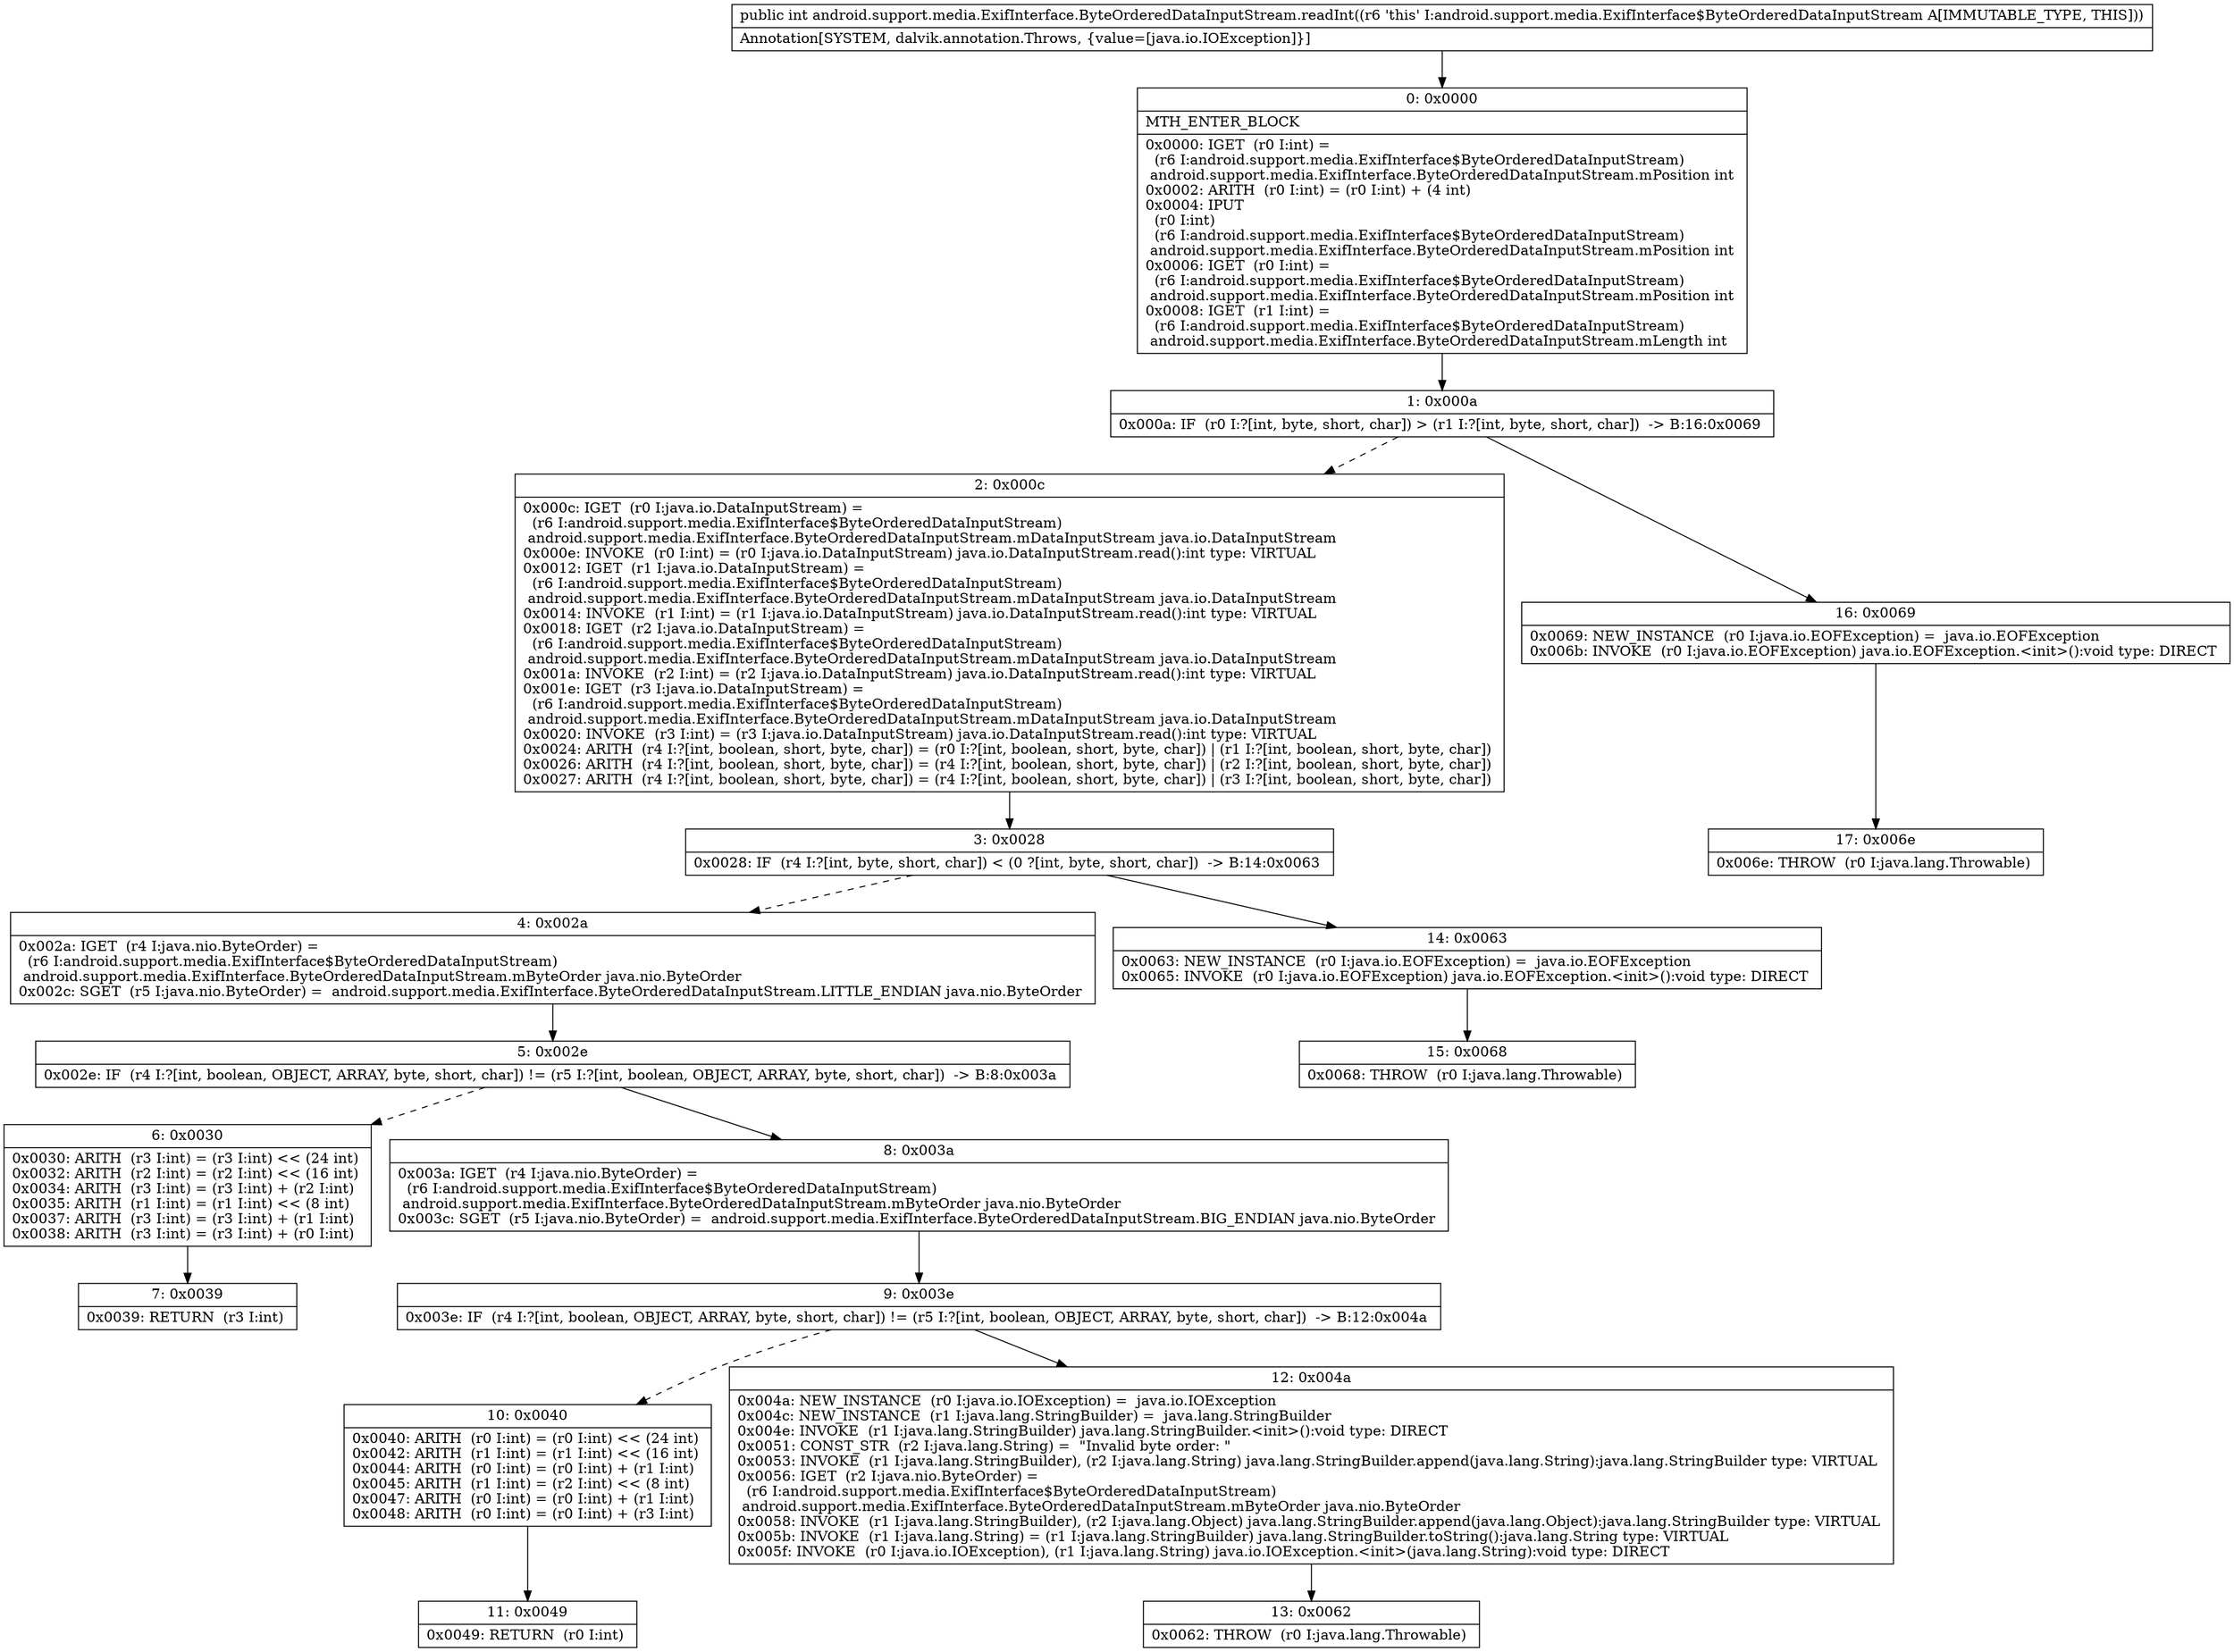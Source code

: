 digraph "CFG forandroid.support.media.ExifInterface.ByteOrderedDataInputStream.readInt()I" {
Node_0 [shape=record,label="{0\:\ 0x0000|MTH_ENTER_BLOCK\l|0x0000: IGET  (r0 I:int) = \l  (r6 I:android.support.media.ExifInterface$ByteOrderedDataInputStream)\l android.support.media.ExifInterface.ByteOrderedDataInputStream.mPosition int \l0x0002: ARITH  (r0 I:int) = (r0 I:int) + (4 int) \l0x0004: IPUT  \l  (r0 I:int)\l  (r6 I:android.support.media.ExifInterface$ByteOrderedDataInputStream)\l android.support.media.ExifInterface.ByteOrderedDataInputStream.mPosition int \l0x0006: IGET  (r0 I:int) = \l  (r6 I:android.support.media.ExifInterface$ByteOrderedDataInputStream)\l android.support.media.ExifInterface.ByteOrderedDataInputStream.mPosition int \l0x0008: IGET  (r1 I:int) = \l  (r6 I:android.support.media.ExifInterface$ByteOrderedDataInputStream)\l android.support.media.ExifInterface.ByteOrderedDataInputStream.mLength int \l}"];
Node_1 [shape=record,label="{1\:\ 0x000a|0x000a: IF  (r0 I:?[int, byte, short, char]) \> (r1 I:?[int, byte, short, char])  \-\> B:16:0x0069 \l}"];
Node_2 [shape=record,label="{2\:\ 0x000c|0x000c: IGET  (r0 I:java.io.DataInputStream) = \l  (r6 I:android.support.media.ExifInterface$ByteOrderedDataInputStream)\l android.support.media.ExifInterface.ByteOrderedDataInputStream.mDataInputStream java.io.DataInputStream \l0x000e: INVOKE  (r0 I:int) = (r0 I:java.io.DataInputStream) java.io.DataInputStream.read():int type: VIRTUAL \l0x0012: IGET  (r1 I:java.io.DataInputStream) = \l  (r6 I:android.support.media.ExifInterface$ByteOrderedDataInputStream)\l android.support.media.ExifInterface.ByteOrderedDataInputStream.mDataInputStream java.io.DataInputStream \l0x0014: INVOKE  (r1 I:int) = (r1 I:java.io.DataInputStream) java.io.DataInputStream.read():int type: VIRTUAL \l0x0018: IGET  (r2 I:java.io.DataInputStream) = \l  (r6 I:android.support.media.ExifInterface$ByteOrderedDataInputStream)\l android.support.media.ExifInterface.ByteOrderedDataInputStream.mDataInputStream java.io.DataInputStream \l0x001a: INVOKE  (r2 I:int) = (r2 I:java.io.DataInputStream) java.io.DataInputStream.read():int type: VIRTUAL \l0x001e: IGET  (r3 I:java.io.DataInputStream) = \l  (r6 I:android.support.media.ExifInterface$ByteOrderedDataInputStream)\l android.support.media.ExifInterface.ByteOrderedDataInputStream.mDataInputStream java.io.DataInputStream \l0x0020: INVOKE  (r3 I:int) = (r3 I:java.io.DataInputStream) java.io.DataInputStream.read():int type: VIRTUAL \l0x0024: ARITH  (r4 I:?[int, boolean, short, byte, char]) = (r0 I:?[int, boolean, short, byte, char]) \| (r1 I:?[int, boolean, short, byte, char]) \l0x0026: ARITH  (r4 I:?[int, boolean, short, byte, char]) = (r4 I:?[int, boolean, short, byte, char]) \| (r2 I:?[int, boolean, short, byte, char]) \l0x0027: ARITH  (r4 I:?[int, boolean, short, byte, char]) = (r4 I:?[int, boolean, short, byte, char]) \| (r3 I:?[int, boolean, short, byte, char]) \l}"];
Node_3 [shape=record,label="{3\:\ 0x0028|0x0028: IF  (r4 I:?[int, byte, short, char]) \< (0 ?[int, byte, short, char])  \-\> B:14:0x0063 \l}"];
Node_4 [shape=record,label="{4\:\ 0x002a|0x002a: IGET  (r4 I:java.nio.ByteOrder) = \l  (r6 I:android.support.media.ExifInterface$ByteOrderedDataInputStream)\l android.support.media.ExifInterface.ByteOrderedDataInputStream.mByteOrder java.nio.ByteOrder \l0x002c: SGET  (r5 I:java.nio.ByteOrder) =  android.support.media.ExifInterface.ByteOrderedDataInputStream.LITTLE_ENDIAN java.nio.ByteOrder \l}"];
Node_5 [shape=record,label="{5\:\ 0x002e|0x002e: IF  (r4 I:?[int, boolean, OBJECT, ARRAY, byte, short, char]) != (r5 I:?[int, boolean, OBJECT, ARRAY, byte, short, char])  \-\> B:8:0x003a \l}"];
Node_6 [shape=record,label="{6\:\ 0x0030|0x0030: ARITH  (r3 I:int) = (r3 I:int) \<\< (24 int) \l0x0032: ARITH  (r2 I:int) = (r2 I:int) \<\< (16 int) \l0x0034: ARITH  (r3 I:int) = (r3 I:int) + (r2 I:int) \l0x0035: ARITH  (r1 I:int) = (r1 I:int) \<\< (8 int) \l0x0037: ARITH  (r3 I:int) = (r3 I:int) + (r1 I:int) \l0x0038: ARITH  (r3 I:int) = (r3 I:int) + (r0 I:int) \l}"];
Node_7 [shape=record,label="{7\:\ 0x0039|0x0039: RETURN  (r3 I:int) \l}"];
Node_8 [shape=record,label="{8\:\ 0x003a|0x003a: IGET  (r4 I:java.nio.ByteOrder) = \l  (r6 I:android.support.media.ExifInterface$ByteOrderedDataInputStream)\l android.support.media.ExifInterface.ByteOrderedDataInputStream.mByteOrder java.nio.ByteOrder \l0x003c: SGET  (r5 I:java.nio.ByteOrder) =  android.support.media.ExifInterface.ByteOrderedDataInputStream.BIG_ENDIAN java.nio.ByteOrder \l}"];
Node_9 [shape=record,label="{9\:\ 0x003e|0x003e: IF  (r4 I:?[int, boolean, OBJECT, ARRAY, byte, short, char]) != (r5 I:?[int, boolean, OBJECT, ARRAY, byte, short, char])  \-\> B:12:0x004a \l}"];
Node_10 [shape=record,label="{10\:\ 0x0040|0x0040: ARITH  (r0 I:int) = (r0 I:int) \<\< (24 int) \l0x0042: ARITH  (r1 I:int) = (r1 I:int) \<\< (16 int) \l0x0044: ARITH  (r0 I:int) = (r0 I:int) + (r1 I:int) \l0x0045: ARITH  (r1 I:int) = (r2 I:int) \<\< (8 int) \l0x0047: ARITH  (r0 I:int) = (r0 I:int) + (r1 I:int) \l0x0048: ARITH  (r0 I:int) = (r0 I:int) + (r3 I:int) \l}"];
Node_11 [shape=record,label="{11\:\ 0x0049|0x0049: RETURN  (r0 I:int) \l}"];
Node_12 [shape=record,label="{12\:\ 0x004a|0x004a: NEW_INSTANCE  (r0 I:java.io.IOException) =  java.io.IOException \l0x004c: NEW_INSTANCE  (r1 I:java.lang.StringBuilder) =  java.lang.StringBuilder \l0x004e: INVOKE  (r1 I:java.lang.StringBuilder) java.lang.StringBuilder.\<init\>():void type: DIRECT \l0x0051: CONST_STR  (r2 I:java.lang.String) =  \"Invalid byte order: \" \l0x0053: INVOKE  (r1 I:java.lang.StringBuilder), (r2 I:java.lang.String) java.lang.StringBuilder.append(java.lang.String):java.lang.StringBuilder type: VIRTUAL \l0x0056: IGET  (r2 I:java.nio.ByteOrder) = \l  (r6 I:android.support.media.ExifInterface$ByteOrderedDataInputStream)\l android.support.media.ExifInterface.ByteOrderedDataInputStream.mByteOrder java.nio.ByteOrder \l0x0058: INVOKE  (r1 I:java.lang.StringBuilder), (r2 I:java.lang.Object) java.lang.StringBuilder.append(java.lang.Object):java.lang.StringBuilder type: VIRTUAL \l0x005b: INVOKE  (r1 I:java.lang.String) = (r1 I:java.lang.StringBuilder) java.lang.StringBuilder.toString():java.lang.String type: VIRTUAL \l0x005f: INVOKE  (r0 I:java.io.IOException), (r1 I:java.lang.String) java.io.IOException.\<init\>(java.lang.String):void type: DIRECT \l}"];
Node_13 [shape=record,label="{13\:\ 0x0062|0x0062: THROW  (r0 I:java.lang.Throwable) \l}"];
Node_14 [shape=record,label="{14\:\ 0x0063|0x0063: NEW_INSTANCE  (r0 I:java.io.EOFException) =  java.io.EOFException \l0x0065: INVOKE  (r0 I:java.io.EOFException) java.io.EOFException.\<init\>():void type: DIRECT \l}"];
Node_15 [shape=record,label="{15\:\ 0x0068|0x0068: THROW  (r0 I:java.lang.Throwable) \l}"];
Node_16 [shape=record,label="{16\:\ 0x0069|0x0069: NEW_INSTANCE  (r0 I:java.io.EOFException) =  java.io.EOFException \l0x006b: INVOKE  (r0 I:java.io.EOFException) java.io.EOFException.\<init\>():void type: DIRECT \l}"];
Node_17 [shape=record,label="{17\:\ 0x006e|0x006e: THROW  (r0 I:java.lang.Throwable) \l}"];
MethodNode[shape=record,label="{public int android.support.media.ExifInterface.ByteOrderedDataInputStream.readInt((r6 'this' I:android.support.media.ExifInterface$ByteOrderedDataInputStream A[IMMUTABLE_TYPE, THIS]))  | Annotation[SYSTEM, dalvik.annotation.Throws, \{value=[java.io.IOException]\}]\l}"];
MethodNode -> Node_0;
Node_0 -> Node_1;
Node_1 -> Node_2[style=dashed];
Node_1 -> Node_16;
Node_2 -> Node_3;
Node_3 -> Node_4[style=dashed];
Node_3 -> Node_14;
Node_4 -> Node_5;
Node_5 -> Node_6[style=dashed];
Node_5 -> Node_8;
Node_6 -> Node_7;
Node_8 -> Node_9;
Node_9 -> Node_10[style=dashed];
Node_9 -> Node_12;
Node_10 -> Node_11;
Node_12 -> Node_13;
Node_14 -> Node_15;
Node_16 -> Node_17;
}

